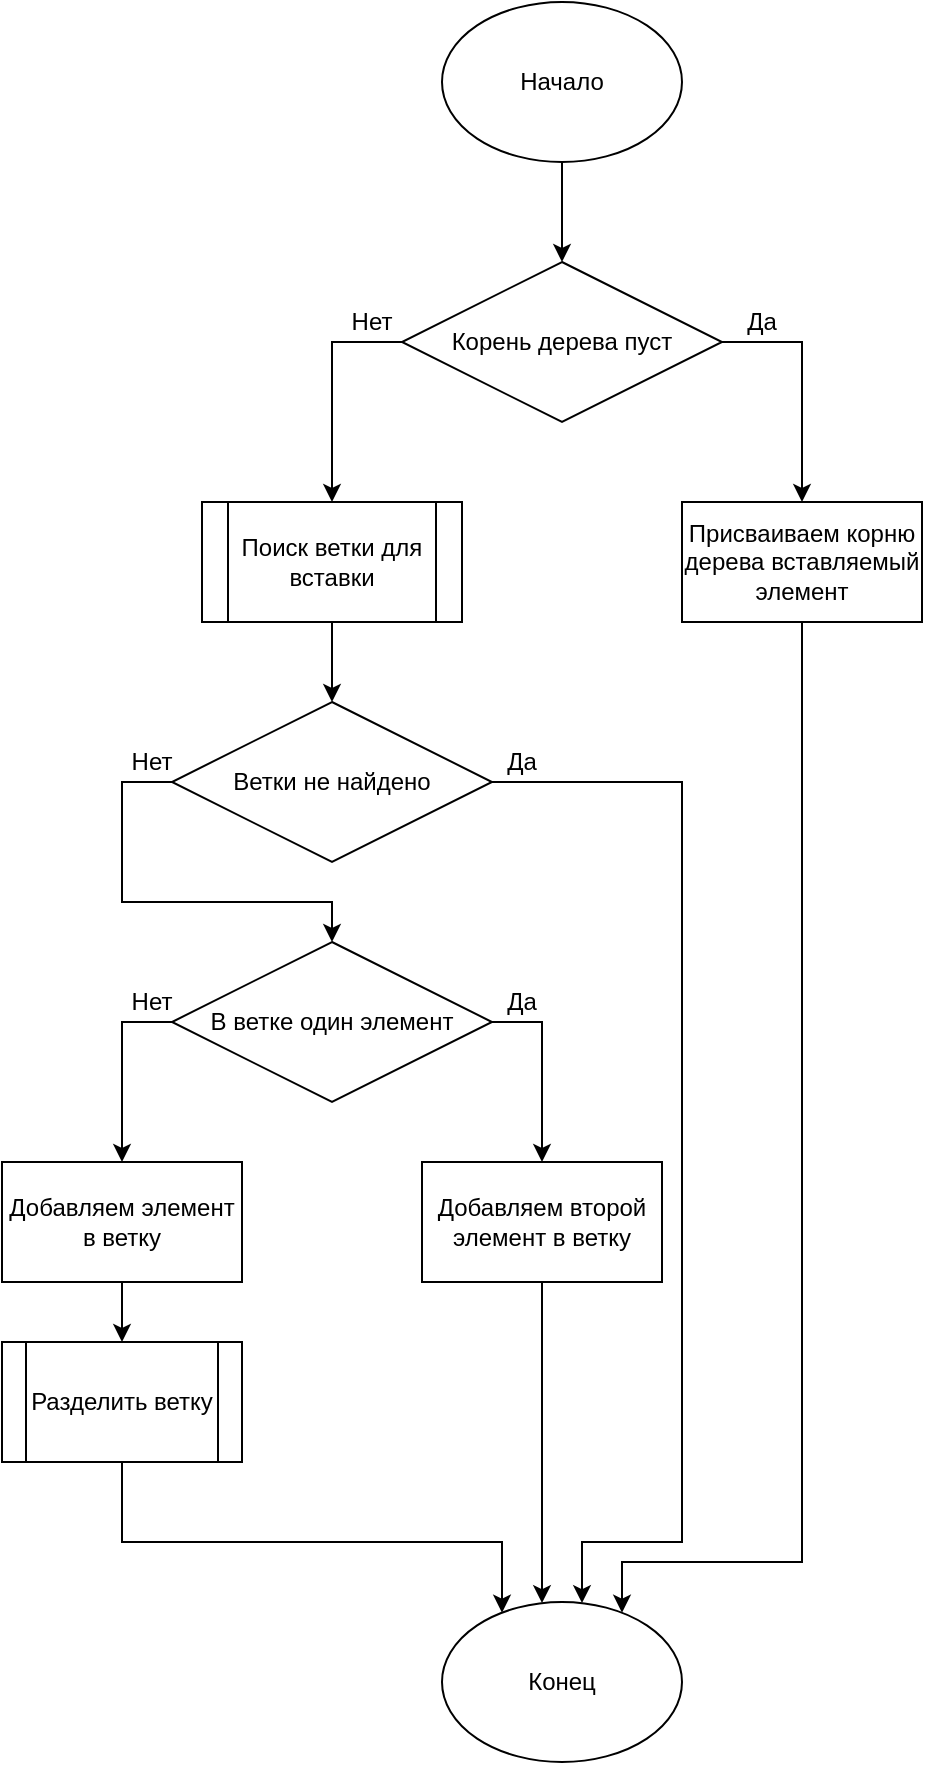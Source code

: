<mxfile version="15.9.4" type="device"><diagram id="okPuRBfh5P4pem_wg-VP" name="Page-1"><mxGraphModel dx="2249" dy="780" grid="1" gridSize="10" guides="1" tooltips="1" connect="1" arrows="1" fold="1" page="1" pageScale="1" pageWidth="827" pageHeight="1169" math="0" shadow="0"><root><mxCell id="0"/><mxCell id="1" parent="0"/><mxCell id="zjvf1UP3gyBe4-GkA1xe-14" style="edgeStyle=orthogonalEdgeStyle;rounded=0;orthogonalLoop=1;jettySize=auto;html=1;" parent="1" source="zjvf1UP3gyBe4-GkA1xe-2" target="zjvf1UP3gyBe4-GkA1xe-4" edge="1"><mxGeometry relative="1" as="geometry"/></mxCell><mxCell id="zjvf1UP3gyBe4-GkA1xe-2" value="Начало" style="ellipse;whiteSpace=wrap;html=1;" parent="1" vertex="1"><mxGeometry x="160" y="30" width="120" height="80" as="geometry"/></mxCell><mxCell id="zjvf1UP3gyBe4-GkA1xe-24" style="edgeStyle=orthogonalEdgeStyle;rounded=0;orthogonalLoop=1;jettySize=auto;html=1;" parent="1" source="zjvf1UP3gyBe4-GkA1xe-3" target="zjvf1UP3gyBe4-GkA1xe-22" edge="1"><mxGeometry relative="1" as="geometry"><Array as="points"><mxPoint x="340" y="810"/><mxPoint x="250" y="810"/></Array></mxGeometry></mxCell><mxCell id="zjvf1UP3gyBe4-GkA1xe-3" value="&lt;div&gt;Присваиваем корню дерева вставляемый элемент&lt;/div&gt;" style="rounded=0;whiteSpace=wrap;html=1;" parent="1" vertex="1"><mxGeometry x="280" y="280" width="120" height="60" as="geometry"/></mxCell><mxCell id="zjvf1UP3gyBe4-GkA1xe-15" style="edgeStyle=orthogonalEdgeStyle;rounded=0;orthogonalLoop=1;jettySize=auto;html=1;entryX=0.5;entryY=0;entryDx=0;entryDy=0;" parent="1" source="zjvf1UP3gyBe4-GkA1xe-4" target="zjvf1UP3gyBe4-GkA1xe-5" edge="1"><mxGeometry relative="1" as="geometry"><Array as="points"><mxPoint x="105" y="200"/></Array></mxGeometry></mxCell><mxCell id="zjvf1UP3gyBe4-GkA1xe-16" style="edgeStyle=orthogonalEdgeStyle;rounded=0;orthogonalLoop=1;jettySize=auto;html=1;" parent="1" source="zjvf1UP3gyBe4-GkA1xe-4" target="zjvf1UP3gyBe4-GkA1xe-3" edge="1"><mxGeometry relative="1" as="geometry"><Array as="points"><mxPoint x="340" y="200"/></Array></mxGeometry></mxCell><mxCell id="zjvf1UP3gyBe4-GkA1xe-4" value="&lt;div&gt;Корень дерева пуст&lt;/div&gt;" style="rhombus;whiteSpace=wrap;html=1;" parent="1" vertex="1"><mxGeometry x="140" y="160" width="160" height="80" as="geometry"/></mxCell><mxCell id="zjvf1UP3gyBe4-GkA1xe-17" style="edgeStyle=orthogonalEdgeStyle;rounded=0;orthogonalLoop=1;jettySize=auto;html=1;" parent="1" source="zjvf1UP3gyBe4-GkA1xe-5" target="zjvf1UP3gyBe4-GkA1xe-6" edge="1"><mxGeometry relative="1" as="geometry"/></mxCell><mxCell id="zjvf1UP3gyBe4-GkA1xe-5" value="Поиск ветки для вставки " style="shape=process;whiteSpace=wrap;html=1;backgroundOutline=1;" parent="1" vertex="1"><mxGeometry x="40" y="280" width="130" height="60" as="geometry"/></mxCell><mxCell id="zjvf1UP3gyBe4-GkA1xe-18" style="edgeStyle=orthogonalEdgeStyle;rounded=0;orthogonalLoop=1;jettySize=auto;html=1;" parent="1" source="zjvf1UP3gyBe4-GkA1xe-6" target="zjvf1UP3gyBe4-GkA1xe-7" edge="1"><mxGeometry relative="1" as="geometry"><Array as="points"><mxPoint y="420"/><mxPoint y="480"/><mxPoint x="105" y="480"/></Array></mxGeometry></mxCell><mxCell id="zjvf1UP3gyBe4-GkA1xe-23" style="edgeStyle=orthogonalEdgeStyle;rounded=0;orthogonalLoop=1;jettySize=auto;html=1;" parent="1" source="zjvf1UP3gyBe4-GkA1xe-6" target="zjvf1UP3gyBe4-GkA1xe-22" edge="1"><mxGeometry relative="1" as="geometry"><Array as="points"><mxPoint x="280" y="420"/><mxPoint x="280" y="800"/><mxPoint x="230" y="800"/></Array></mxGeometry></mxCell><mxCell id="zjvf1UP3gyBe4-GkA1xe-6" value="Ветки не найдено" style="rhombus;whiteSpace=wrap;html=1;" parent="1" vertex="1"><mxGeometry x="25" y="380" width="160" height="80" as="geometry"/></mxCell><mxCell id="zjvf1UP3gyBe4-GkA1xe-19" style="edgeStyle=orthogonalEdgeStyle;rounded=0;orthogonalLoop=1;jettySize=auto;html=1;" parent="1" source="zjvf1UP3gyBe4-GkA1xe-7" target="zjvf1UP3gyBe4-GkA1xe-9" edge="1"><mxGeometry relative="1" as="geometry"><Array as="points"><mxPoint y="540"/></Array></mxGeometry></mxCell><mxCell id="zjvf1UP3gyBe4-GkA1xe-21" style="edgeStyle=orthogonalEdgeStyle;rounded=0;orthogonalLoop=1;jettySize=auto;html=1;" parent="1" source="zjvf1UP3gyBe4-GkA1xe-7" target="zjvf1UP3gyBe4-GkA1xe-13" edge="1"><mxGeometry relative="1" as="geometry"><Array as="points"><mxPoint x="210" y="540"/></Array></mxGeometry></mxCell><mxCell id="zjvf1UP3gyBe4-GkA1xe-7" value="В ветке один элемент" style="rhombus;whiteSpace=wrap;html=1;" parent="1" vertex="1"><mxGeometry x="25" y="500" width="160" height="80" as="geometry"/></mxCell><mxCell id="zjvf1UP3gyBe4-GkA1xe-20" style="edgeStyle=orthogonalEdgeStyle;rounded=0;orthogonalLoop=1;jettySize=auto;html=1;entryX=0.5;entryY=0;entryDx=0;entryDy=0;" parent="1" source="zjvf1UP3gyBe4-GkA1xe-9" target="zjvf1UP3gyBe4-GkA1xe-11" edge="1"><mxGeometry relative="1" as="geometry"/></mxCell><mxCell id="zjvf1UP3gyBe4-GkA1xe-9" value="Добавляем элемент в ветку" style="rounded=0;whiteSpace=wrap;html=1;" parent="1" vertex="1"><mxGeometry x="-60" y="610" width="120" height="60" as="geometry"/></mxCell><mxCell id="zjvf1UP3gyBe4-GkA1xe-26" style="edgeStyle=orthogonalEdgeStyle;rounded=0;orthogonalLoop=1;jettySize=auto;html=1;" parent="1" source="zjvf1UP3gyBe4-GkA1xe-11" target="zjvf1UP3gyBe4-GkA1xe-22" edge="1"><mxGeometry relative="1" as="geometry"><Array as="points"><mxPoint y="800"/><mxPoint x="190" y="800"/></Array></mxGeometry></mxCell><mxCell id="zjvf1UP3gyBe4-GkA1xe-11" value="Разделить ветку" style="shape=process;whiteSpace=wrap;html=1;backgroundOutline=1;" parent="1" vertex="1"><mxGeometry x="-60" y="700" width="120" height="60" as="geometry"/></mxCell><mxCell id="zjvf1UP3gyBe4-GkA1xe-27" style="edgeStyle=orthogonalEdgeStyle;rounded=0;orthogonalLoop=1;jettySize=auto;html=1;" parent="1" source="zjvf1UP3gyBe4-GkA1xe-13" target="zjvf1UP3gyBe4-GkA1xe-22" edge="1"><mxGeometry relative="1" as="geometry"><Array as="points"><mxPoint x="210" y="820"/><mxPoint x="210" y="820"/></Array></mxGeometry></mxCell><mxCell id="zjvf1UP3gyBe4-GkA1xe-13" value="Добавляем второй элемент в ветку" style="rounded=0;whiteSpace=wrap;html=1;" parent="1" vertex="1"><mxGeometry x="150" y="610" width="120" height="60" as="geometry"/></mxCell><mxCell id="zjvf1UP3gyBe4-GkA1xe-22" value="Конец" style="ellipse;whiteSpace=wrap;html=1;" parent="1" vertex="1"><mxGeometry x="160" y="830" width="120" height="80" as="geometry"/></mxCell><mxCell id="UoTIa51so9TjRjtGGNYP-1" value="Нет" style="text;html=1;strokeColor=none;fillColor=none;align=center;verticalAlign=middle;whiteSpace=wrap;rounded=0;" vertex="1" parent="1"><mxGeometry x="100" y="180" width="50" height="20" as="geometry"/></mxCell><mxCell id="UoTIa51so9TjRjtGGNYP-2" value="Да" style="text;html=1;strokeColor=none;fillColor=none;align=center;verticalAlign=middle;whiteSpace=wrap;rounded=0;" vertex="1" parent="1"><mxGeometry x="300" y="180" width="40" height="20" as="geometry"/></mxCell><mxCell id="UoTIa51so9TjRjtGGNYP-3" value="Да" style="text;html=1;strokeColor=none;fillColor=none;align=center;verticalAlign=middle;whiteSpace=wrap;rounded=0;" vertex="1" parent="1"><mxGeometry x="180" y="400" width="40" height="20" as="geometry"/></mxCell><mxCell id="UoTIa51so9TjRjtGGNYP-8" value="Да" style="text;html=1;strokeColor=none;fillColor=none;align=center;verticalAlign=middle;whiteSpace=wrap;rounded=0;" vertex="1" parent="1"><mxGeometry x="180" y="520" width="40" height="20" as="geometry"/></mxCell><mxCell id="UoTIa51so9TjRjtGGNYP-9" value="Нет" style="text;html=1;strokeColor=none;fillColor=none;align=center;verticalAlign=middle;whiteSpace=wrap;rounded=0;" vertex="1" parent="1"><mxGeometry x="-10" y="400" width="50" height="20" as="geometry"/></mxCell><mxCell id="UoTIa51so9TjRjtGGNYP-11" value="Нет" style="text;html=1;strokeColor=none;fillColor=none;align=center;verticalAlign=middle;whiteSpace=wrap;rounded=0;" vertex="1" parent="1"><mxGeometry x="-10" y="520" width="50" height="20" as="geometry"/></mxCell></root></mxGraphModel></diagram></mxfile>